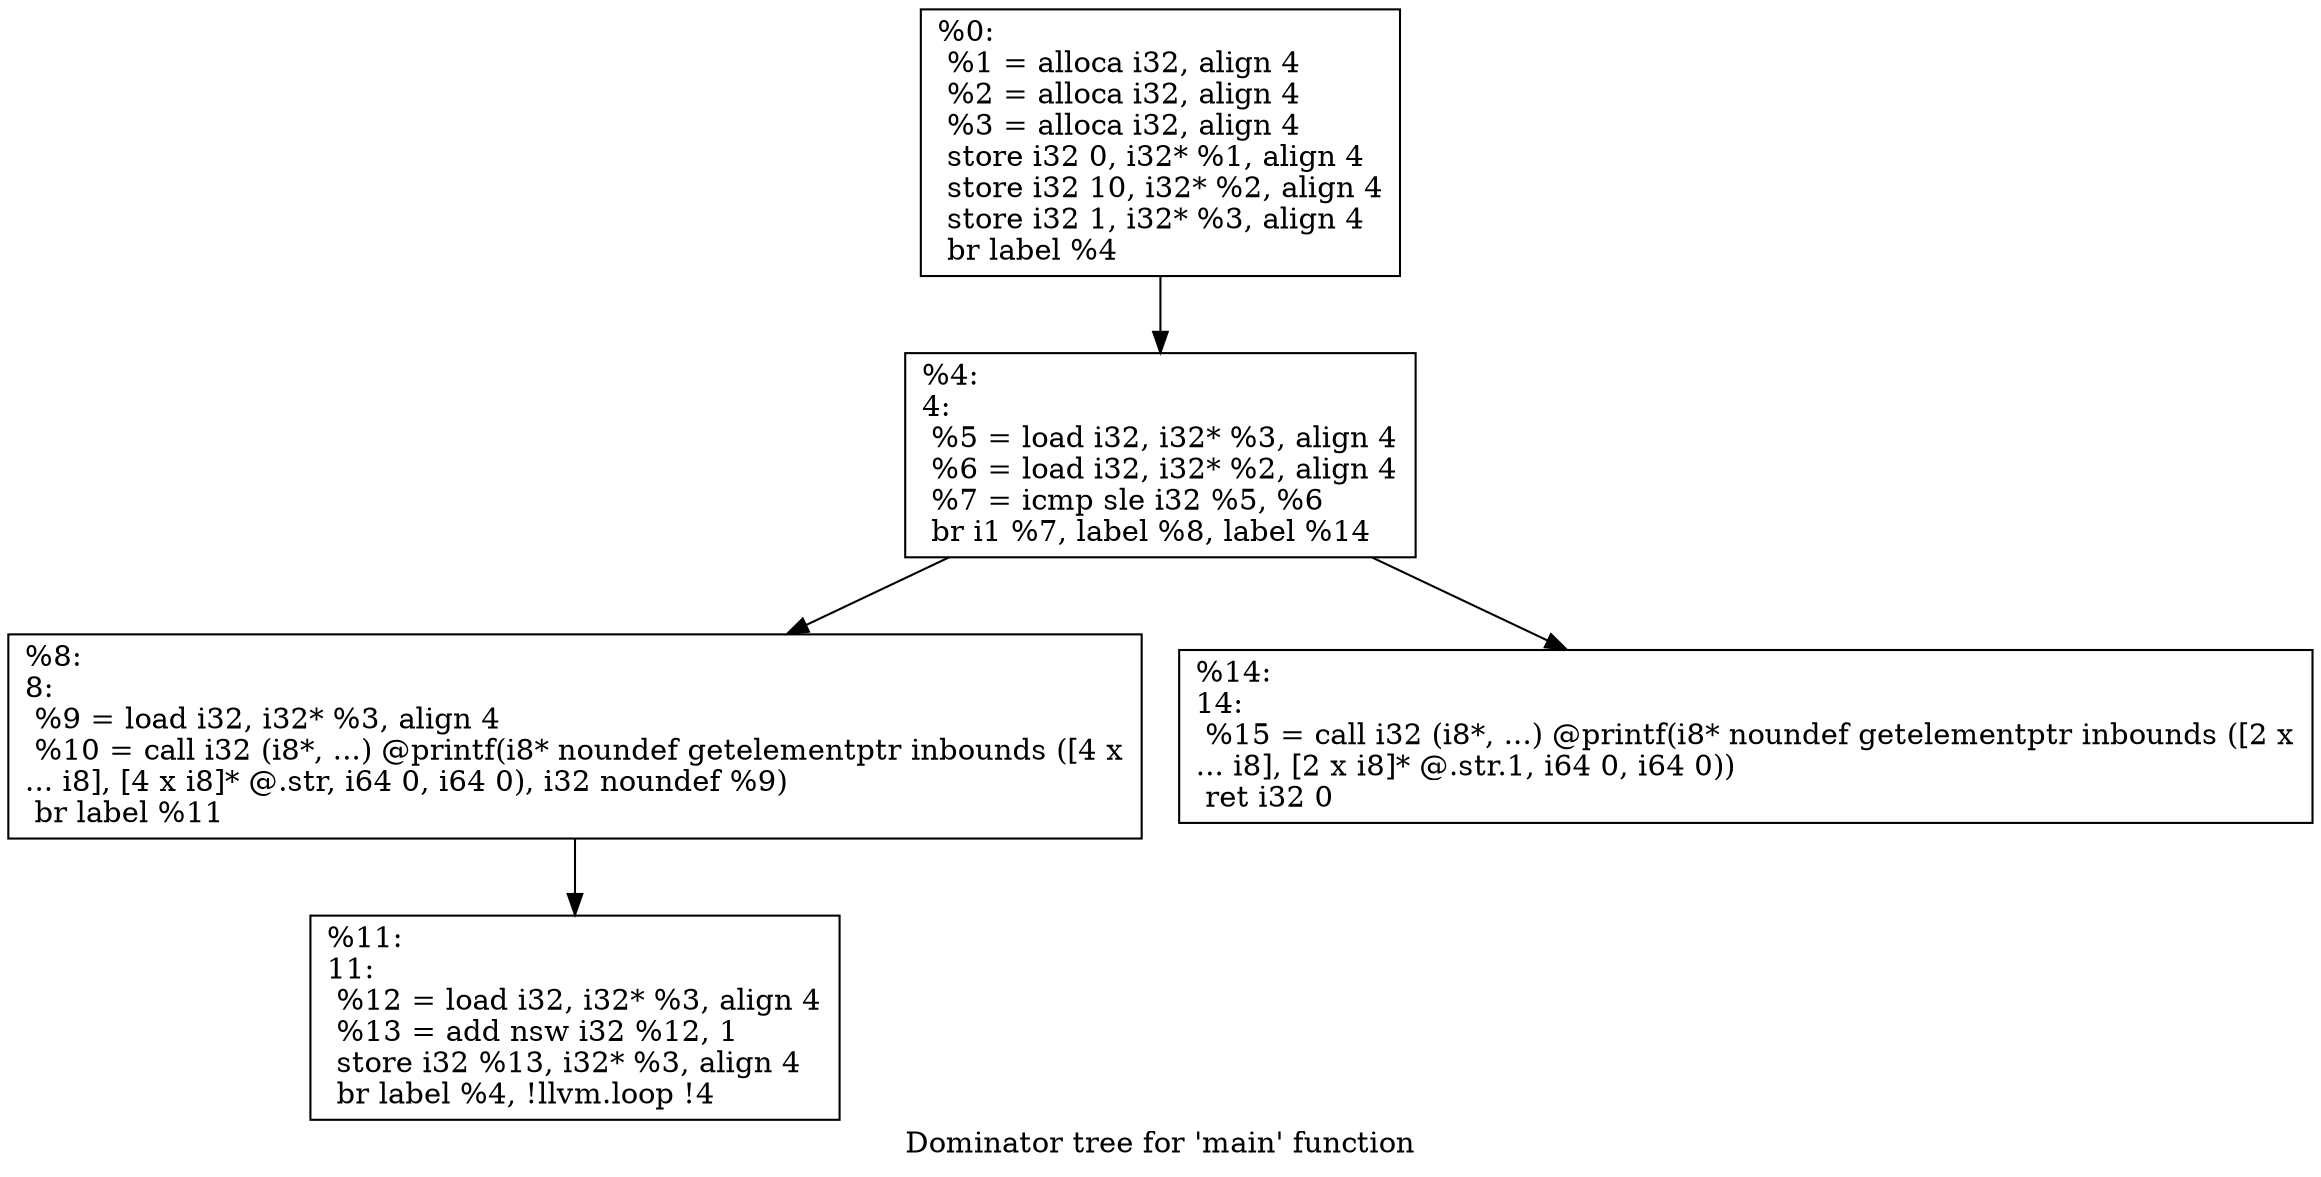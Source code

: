 digraph "Dominator tree for 'main' function" {
	label="Dominator tree for 'main' function";

	Node0x5595a8d16550 [shape=record,label="{%0:\l  %1 = alloca i32, align 4\l  %2 = alloca i32, align 4\l  %3 = alloca i32, align 4\l  store i32 0, i32* %1, align 4\l  store i32 10, i32* %2, align 4\l  store i32 1, i32* %3, align 4\l  br label %4\l}"];
	Node0x5595a8d16550 -> Node0x5595a8d169c0;
	Node0x5595a8d169c0 [shape=record,label="{%4:\l4:                                                \l  %5 = load i32, i32* %3, align 4\l  %6 = load i32, i32* %2, align 4\l  %7 = icmp sle i32 %5, %6\l  br i1 %7, label %8, label %14\l}"];
	Node0x5595a8d169c0 -> Node0x5595a8d16a20;
	Node0x5595a8d169c0 -> Node0x5595a8d16ae0;
	Node0x5595a8d16a20 [shape=record,label="{%8:\l8:                                                \l  %9 = load i32, i32* %3, align 4\l  %10 = call i32 (i8*, ...) @printf(i8* noundef getelementptr inbounds ([4 x\l... i8], [4 x i8]* @.str, i64 0, i64 0), i32 noundef %9)\l  br label %11\l}"];
	Node0x5595a8d16a20 -> Node0x5595a8d16a80;
	Node0x5595a8d16a80 [shape=record,label="{%11:\l11:                                               \l  %12 = load i32, i32* %3, align 4\l  %13 = add nsw i32 %12, 1\l  store i32 %13, i32* %3, align 4\l  br label %4, !llvm.loop !4\l}"];
	Node0x5595a8d16ae0 [shape=record,label="{%14:\l14:                                               \l  %15 = call i32 (i8*, ...) @printf(i8* noundef getelementptr inbounds ([2 x\l... i8], [2 x i8]* @.str.1, i64 0, i64 0))\l  ret i32 0\l}"];
}
